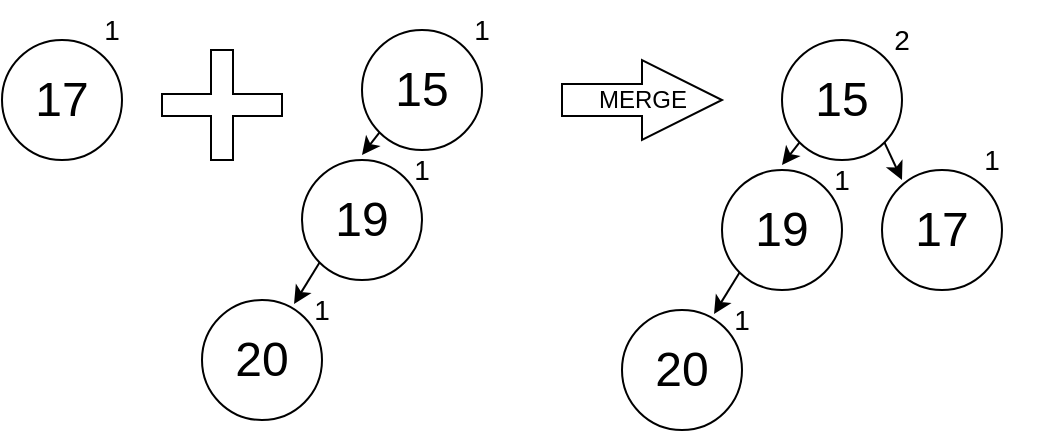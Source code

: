 <mxfile version="16.1.2" type="device"><diagram id="oeTP1227Fok0xVzUUvgo" name="Page-1"><mxGraphModel dx="1102" dy="865" grid="1" gridSize="10" guides="1" tooltips="1" connect="1" arrows="1" fold="1" page="1" pageScale="1" pageWidth="850" pageHeight="1100" math="0" shadow="0"><root><mxCell id="0"/><mxCell id="1" parent="0"/><mxCell id="0VGHKmyP8yDBSpkg8Hg7-33" value="" style="shape=cross;whiteSpace=wrap;html=1;" vertex="1" parent="1"><mxGeometry x="110" y="205" width="60" height="55" as="geometry"/></mxCell><mxCell id="0VGHKmyP8yDBSpkg8Hg7-37" value="MERGE" style="html=1;shadow=0;dashed=0;align=center;verticalAlign=middle;shape=mxgraph.arrows2.arrow;dy=0.6;dx=40;notch=0;" vertex="1" parent="1"><mxGeometry x="310" y="210" width="80" height="40" as="geometry"/></mxCell><mxCell id="0VGHKmyP8yDBSpkg8Hg7-80" style="edgeStyle=none;rounded=0;orthogonalLoop=1;jettySize=auto;html=1;exitX=0;exitY=1;exitDx=0;exitDy=0;entryX=0;entryY=0.25;entryDx=0;entryDy=0;" edge="1" parent="1" source="0VGHKmyP8yDBSpkg8Hg7-72" target="0VGHKmyP8yDBSpkg8Hg7-78"><mxGeometry relative="1" as="geometry"/></mxCell><mxCell id="0VGHKmyP8yDBSpkg8Hg7-72" value="&lt;font style=&quot;font-size: 24px&quot;&gt;15&lt;/font&gt;" style="ellipse;whiteSpace=wrap;html=1;aspect=fixed;" vertex="1" parent="1"><mxGeometry x="210" y="195" width="60" height="60" as="geometry"/></mxCell><mxCell id="0VGHKmyP8yDBSpkg8Hg7-73" value="1" style="text;html=1;strokeColor=none;fillColor=none;align=center;verticalAlign=middle;whiteSpace=wrap;rounded=0;fontSize=14;" vertex="1" parent="1"><mxGeometry x="240" y="180" width="60" height="30" as="geometry"/></mxCell><mxCell id="0VGHKmyP8yDBSpkg8Hg7-75" style="edgeStyle=none;rounded=0;orthogonalLoop=1;jettySize=auto;html=1;exitX=0;exitY=1;exitDx=0;exitDy=0;entryX=0.767;entryY=0.033;entryDx=0;entryDy=0;entryPerimeter=0;" edge="1" parent="1" source="0VGHKmyP8yDBSpkg8Hg7-76" target="0VGHKmyP8yDBSpkg8Hg7-77"><mxGeometry relative="1" as="geometry"/></mxCell><mxCell id="0VGHKmyP8yDBSpkg8Hg7-76" value="&lt;font style=&quot;font-size: 24px&quot;&gt;19&lt;/font&gt;" style="ellipse;whiteSpace=wrap;html=1;aspect=fixed;" vertex="1" parent="1"><mxGeometry x="180" y="260" width="60" height="60" as="geometry"/></mxCell><mxCell id="0VGHKmyP8yDBSpkg8Hg7-77" value="&lt;font style=&quot;font-size: 24px&quot;&gt;20&lt;/font&gt;" style="ellipse;whiteSpace=wrap;html=1;aspect=fixed;" vertex="1" parent="1"><mxGeometry x="130" y="330" width="60" height="60" as="geometry"/></mxCell><mxCell id="0VGHKmyP8yDBSpkg8Hg7-78" value="1" style="text;html=1;strokeColor=none;fillColor=none;align=center;verticalAlign=middle;whiteSpace=wrap;rounded=0;fontSize=14;" vertex="1" parent="1"><mxGeometry x="210" y="250" width="60" height="30" as="geometry"/></mxCell><mxCell id="0VGHKmyP8yDBSpkg8Hg7-79" value="1" style="text;html=1;strokeColor=none;fillColor=none;align=center;verticalAlign=middle;whiteSpace=wrap;rounded=0;fontSize=14;" vertex="1" parent="1"><mxGeometry x="160" y="320" width="60" height="30" as="geometry"/></mxCell><mxCell id="0VGHKmyP8yDBSpkg8Hg7-83" value="&lt;font style=&quot;font-size: 24px&quot;&gt;17&lt;/font&gt;" style="ellipse;whiteSpace=wrap;html=1;aspect=fixed;" vertex="1" parent="1"><mxGeometry x="30" y="200" width="60" height="60" as="geometry"/></mxCell><mxCell id="0VGHKmyP8yDBSpkg8Hg7-84" value="1" style="text;html=1;strokeColor=none;fillColor=none;align=center;verticalAlign=middle;whiteSpace=wrap;rounded=0;fontSize=14;" vertex="1" parent="1"><mxGeometry x="50" y="180" width="70" height="30" as="geometry"/></mxCell><mxCell id="0VGHKmyP8yDBSpkg8Hg7-88" style="edgeStyle=none;rounded=0;orthogonalLoop=1;jettySize=auto;html=1;exitX=0;exitY=1;exitDx=0;exitDy=0;entryX=0;entryY=0.25;entryDx=0;entryDy=0;" edge="1" parent="1" source="0VGHKmyP8yDBSpkg8Hg7-89" target="0VGHKmyP8yDBSpkg8Hg7-94"><mxGeometry relative="1" as="geometry"/></mxCell><mxCell id="0VGHKmyP8yDBSpkg8Hg7-98" style="edgeStyle=none;rounded=0;orthogonalLoop=1;jettySize=auto;html=1;exitX=1;exitY=1;exitDx=0;exitDy=0;entryX=1;entryY=0.5;entryDx=0;entryDy=0;" edge="1" parent="1" source="0VGHKmyP8yDBSpkg8Hg7-89" target="0VGHKmyP8yDBSpkg8Hg7-94"><mxGeometry relative="1" as="geometry"/></mxCell><mxCell id="0VGHKmyP8yDBSpkg8Hg7-89" value="&lt;font style=&quot;font-size: 24px&quot;&gt;15&lt;/font&gt;" style="ellipse;whiteSpace=wrap;html=1;aspect=fixed;" vertex="1" parent="1"><mxGeometry x="420" y="200" width="60" height="60" as="geometry"/></mxCell><mxCell id="0VGHKmyP8yDBSpkg8Hg7-90" value="2" style="text;html=1;strokeColor=none;fillColor=none;align=center;verticalAlign=middle;whiteSpace=wrap;rounded=0;fontSize=14;" vertex="1" parent="1"><mxGeometry x="450" y="185" width="60" height="30" as="geometry"/></mxCell><mxCell id="0VGHKmyP8yDBSpkg8Hg7-91" style="edgeStyle=none;rounded=0;orthogonalLoop=1;jettySize=auto;html=1;exitX=0;exitY=1;exitDx=0;exitDy=0;entryX=0.767;entryY=0.033;entryDx=0;entryDy=0;entryPerimeter=0;" edge="1" parent="1" source="0VGHKmyP8yDBSpkg8Hg7-92" target="0VGHKmyP8yDBSpkg8Hg7-93"><mxGeometry relative="1" as="geometry"/></mxCell><mxCell id="0VGHKmyP8yDBSpkg8Hg7-92" value="&lt;font style=&quot;font-size: 24px&quot;&gt;19&lt;/font&gt;" style="ellipse;whiteSpace=wrap;html=1;aspect=fixed;" vertex="1" parent="1"><mxGeometry x="390" y="265" width="60" height="60" as="geometry"/></mxCell><mxCell id="0VGHKmyP8yDBSpkg8Hg7-93" value="&lt;font style=&quot;font-size: 24px&quot;&gt;20&lt;/font&gt;" style="ellipse;whiteSpace=wrap;html=1;aspect=fixed;" vertex="1" parent="1"><mxGeometry x="340" y="335" width="60" height="60" as="geometry"/></mxCell><mxCell id="0VGHKmyP8yDBSpkg8Hg7-94" value="1" style="text;html=1;strokeColor=none;fillColor=none;align=center;verticalAlign=middle;whiteSpace=wrap;rounded=0;fontSize=14;" vertex="1" parent="1"><mxGeometry x="420" y="255" width="60" height="30" as="geometry"/></mxCell><mxCell id="0VGHKmyP8yDBSpkg8Hg7-95" value="1" style="text;html=1;strokeColor=none;fillColor=none;align=center;verticalAlign=middle;whiteSpace=wrap;rounded=0;fontSize=14;" vertex="1" parent="1"><mxGeometry x="370" y="325" width="60" height="30" as="geometry"/></mxCell><mxCell id="0VGHKmyP8yDBSpkg8Hg7-96" value="&lt;font style=&quot;font-size: 24px&quot;&gt;17&lt;/font&gt;" style="ellipse;whiteSpace=wrap;html=1;aspect=fixed;" vertex="1" parent="1"><mxGeometry x="470" y="265" width="60" height="60" as="geometry"/></mxCell><mxCell id="0VGHKmyP8yDBSpkg8Hg7-97" value="1" style="text;html=1;strokeColor=none;fillColor=none;align=center;verticalAlign=middle;whiteSpace=wrap;rounded=0;fontSize=14;" vertex="1" parent="1"><mxGeometry x="490" y="245" width="70" height="30" as="geometry"/></mxCell></root></mxGraphModel></diagram></mxfile>